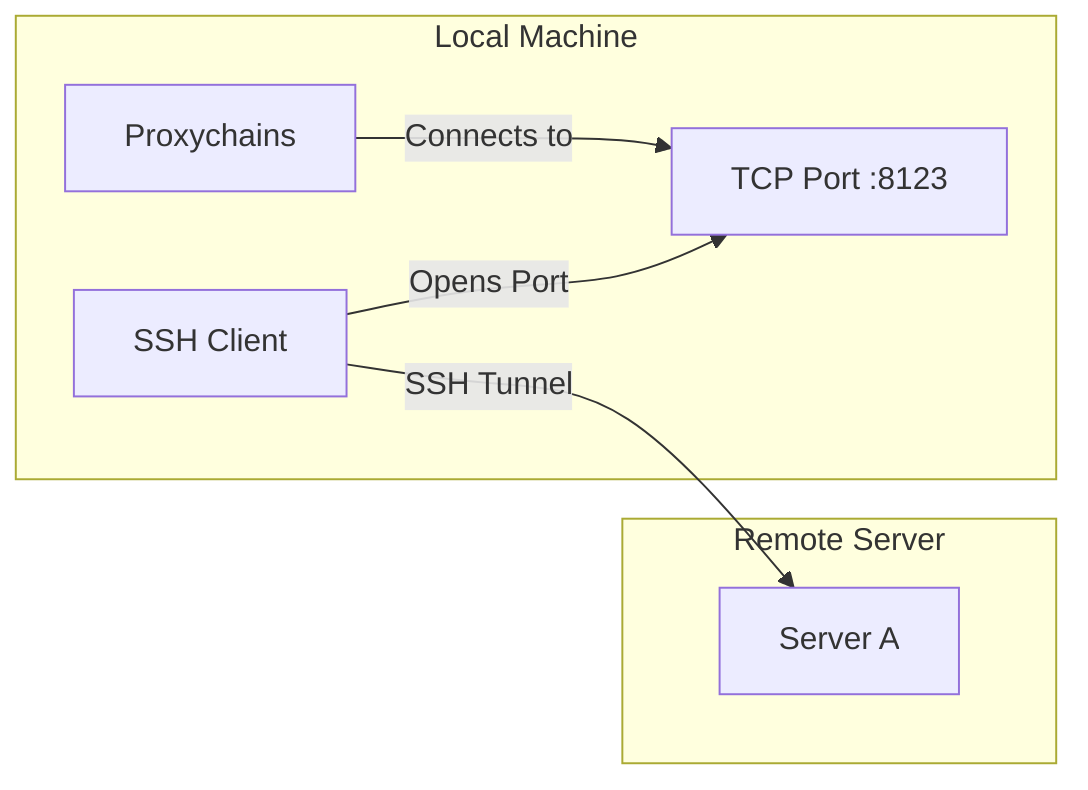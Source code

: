 graph LR
    subgraph Local Machine
      A[TCP Port :8123]
      B[SSH Client]
      D[Proxychains]
    end

    subgraph Remote Server
      C[Server A]
    end

    D -->|Connects to| A
    B -->|Opens Port| A
    B -->|SSH Tunnel| C